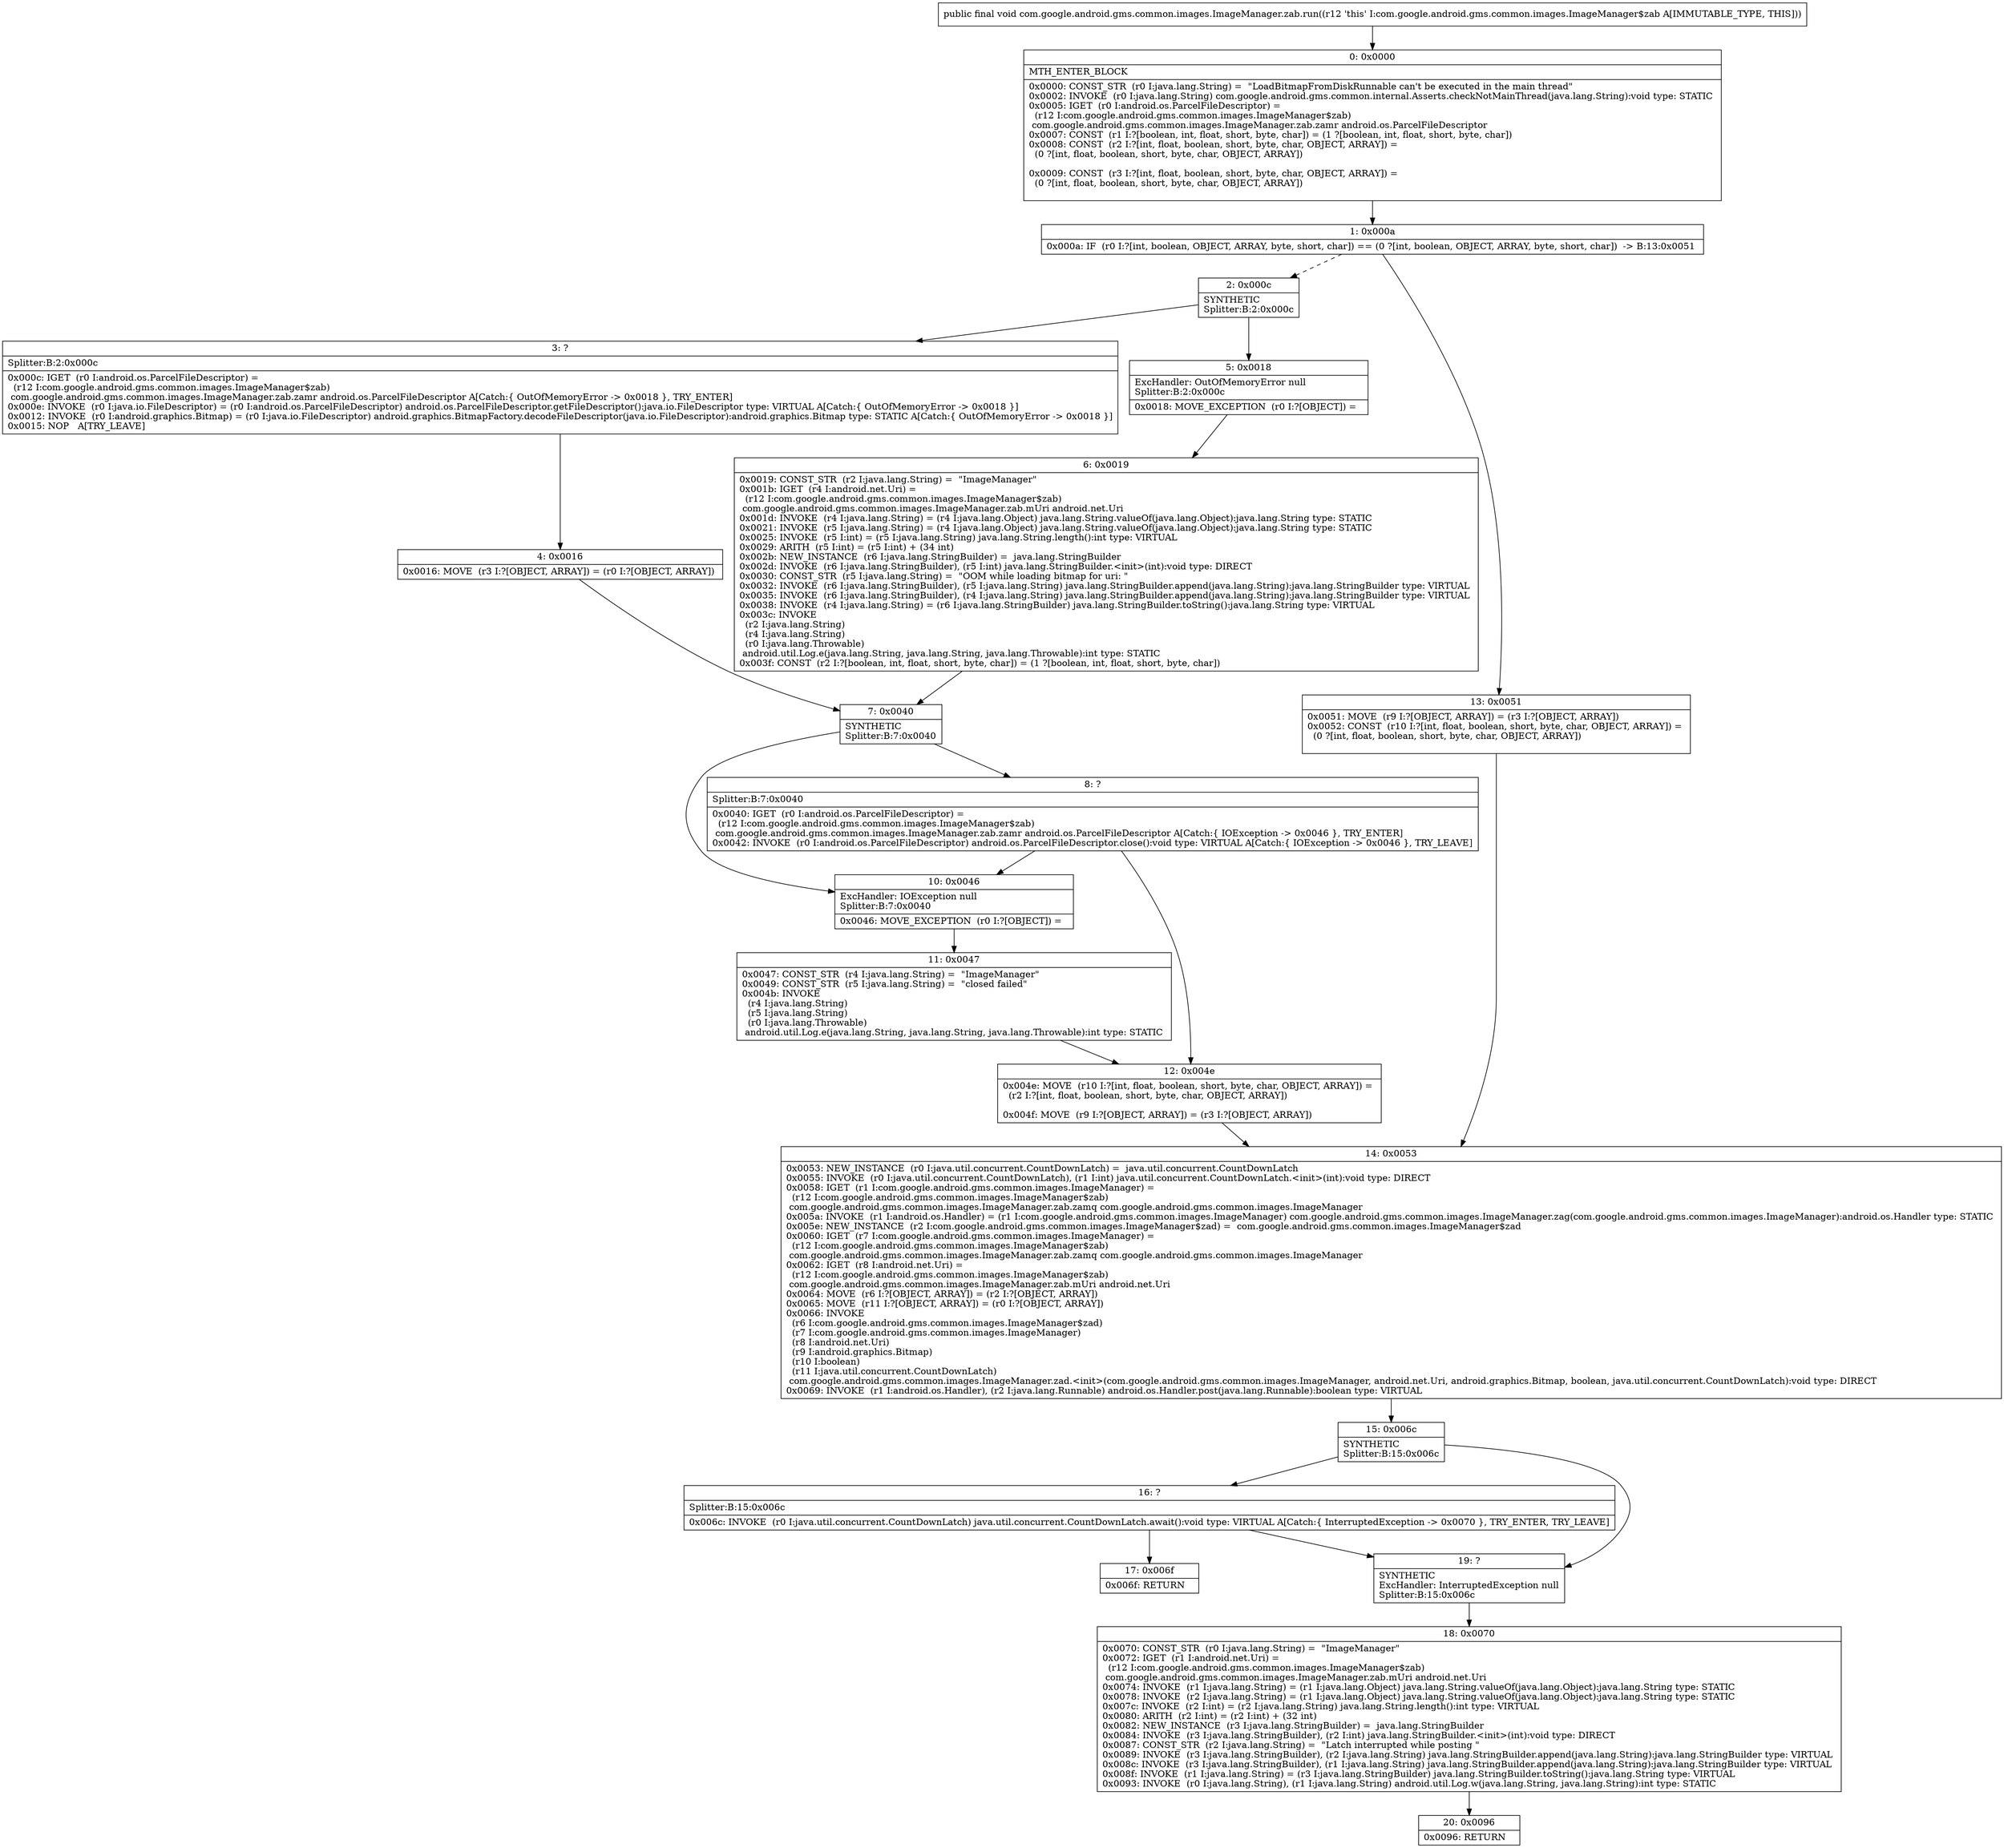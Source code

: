digraph "CFG forcom.google.android.gms.common.images.ImageManager.zab.run()V" {
Node_0 [shape=record,label="{0\:\ 0x0000|MTH_ENTER_BLOCK\l|0x0000: CONST_STR  (r0 I:java.lang.String) =  \"LoadBitmapFromDiskRunnable can't be executed in the main thread\" \l0x0002: INVOKE  (r0 I:java.lang.String) com.google.android.gms.common.internal.Asserts.checkNotMainThread(java.lang.String):void type: STATIC \l0x0005: IGET  (r0 I:android.os.ParcelFileDescriptor) = \l  (r12 I:com.google.android.gms.common.images.ImageManager$zab)\l com.google.android.gms.common.images.ImageManager.zab.zamr android.os.ParcelFileDescriptor \l0x0007: CONST  (r1 I:?[boolean, int, float, short, byte, char]) = (1 ?[boolean, int, float, short, byte, char]) \l0x0008: CONST  (r2 I:?[int, float, boolean, short, byte, char, OBJECT, ARRAY]) = \l  (0 ?[int, float, boolean, short, byte, char, OBJECT, ARRAY])\l \l0x0009: CONST  (r3 I:?[int, float, boolean, short, byte, char, OBJECT, ARRAY]) = \l  (0 ?[int, float, boolean, short, byte, char, OBJECT, ARRAY])\l \l}"];
Node_1 [shape=record,label="{1\:\ 0x000a|0x000a: IF  (r0 I:?[int, boolean, OBJECT, ARRAY, byte, short, char]) == (0 ?[int, boolean, OBJECT, ARRAY, byte, short, char])  \-\> B:13:0x0051 \l}"];
Node_2 [shape=record,label="{2\:\ 0x000c|SYNTHETIC\lSplitter:B:2:0x000c\l}"];
Node_3 [shape=record,label="{3\:\ ?|Splitter:B:2:0x000c\l|0x000c: IGET  (r0 I:android.os.ParcelFileDescriptor) = \l  (r12 I:com.google.android.gms.common.images.ImageManager$zab)\l com.google.android.gms.common.images.ImageManager.zab.zamr android.os.ParcelFileDescriptor A[Catch:\{ OutOfMemoryError \-\> 0x0018 \}, TRY_ENTER]\l0x000e: INVOKE  (r0 I:java.io.FileDescriptor) = (r0 I:android.os.ParcelFileDescriptor) android.os.ParcelFileDescriptor.getFileDescriptor():java.io.FileDescriptor type: VIRTUAL A[Catch:\{ OutOfMemoryError \-\> 0x0018 \}]\l0x0012: INVOKE  (r0 I:android.graphics.Bitmap) = (r0 I:java.io.FileDescriptor) android.graphics.BitmapFactory.decodeFileDescriptor(java.io.FileDescriptor):android.graphics.Bitmap type: STATIC A[Catch:\{ OutOfMemoryError \-\> 0x0018 \}]\l0x0015: NOP   A[TRY_LEAVE]\l}"];
Node_4 [shape=record,label="{4\:\ 0x0016|0x0016: MOVE  (r3 I:?[OBJECT, ARRAY]) = (r0 I:?[OBJECT, ARRAY]) \l}"];
Node_5 [shape=record,label="{5\:\ 0x0018|ExcHandler: OutOfMemoryError null\lSplitter:B:2:0x000c\l|0x0018: MOVE_EXCEPTION  (r0 I:?[OBJECT]) =  \l}"];
Node_6 [shape=record,label="{6\:\ 0x0019|0x0019: CONST_STR  (r2 I:java.lang.String) =  \"ImageManager\" \l0x001b: IGET  (r4 I:android.net.Uri) = \l  (r12 I:com.google.android.gms.common.images.ImageManager$zab)\l com.google.android.gms.common.images.ImageManager.zab.mUri android.net.Uri \l0x001d: INVOKE  (r4 I:java.lang.String) = (r4 I:java.lang.Object) java.lang.String.valueOf(java.lang.Object):java.lang.String type: STATIC \l0x0021: INVOKE  (r5 I:java.lang.String) = (r4 I:java.lang.Object) java.lang.String.valueOf(java.lang.Object):java.lang.String type: STATIC \l0x0025: INVOKE  (r5 I:int) = (r5 I:java.lang.String) java.lang.String.length():int type: VIRTUAL \l0x0029: ARITH  (r5 I:int) = (r5 I:int) + (34 int) \l0x002b: NEW_INSTANCE  (r6 I:java.lang.StringBuilder) =  java.lang.StringBuilder \l0x002d: INVOKE  (r6 I:java.lang.StringBuilder), (r5 I:int) java.lang.StringBuilder.\<init\>(int):void type: DIRECT \l0x0030: CONST_STR  (r5 I:java.lang.String) =  \"OOM while loading bitmap for uri: \" \l0x0032: INVOKE  (r6 I:java.lang.StringBuilder), (r5 I:java.lang.String) java.lang.StringBuilder.append(java.lang.String):java.lang.StringBuilder type: VIRTUAL \l0x0035: INVOKE  (r6 I:java.lang.StringBuilder), (r4 I:java.lang.String) java.lang.StringBuilder.append(java.lang.String):java.lang.StringBuilder type: VIRTUAL \l0x0038: INVOKE  (r4 I:java.lang.String) = (r6 I:java.lang.StringBuilder) java.lang.StringBuilder.toString():java.lang.String type: VIRTUAL \l0x003c: INVOKE  \l  (r2 I:java.lang.String)\l  (r4 I:java.lang.String)\l  (r0 I:java.lang.Throwable)\l android.util.Log.e(java.lang.String, java.lang.String, java.lang.Throwable):int type: STATIC \l0x003f: CONST  (r2 I:?[boolean, int, float, short, byte, char]) = (1 ?[boolean, int, float, short, byte, char]) \l}"];
Node_7 [shape=record,label="{7\:\ 0x0040|SYNTHETIC\lSplitter:B:7:0x0040\l}"];
Node_8 [shape=record,label="{8\:\ ?|Splitter:B:7:0x0040\l|0x0040: IGET  (r0 I:android.os.ParcelFileDescriptor) = \l  (r12 I:com.google.android.gms.common.images.ImageManager$zab)\l com.google.android.gms.common.images.ImageManager.zab.zamr android.os.ParcelFileDescriptor A[Catch:\{ IOException \-\> 0x0046 \}, TRY_ENTER]\l0x0042: INVOKE  (r0 I:android.os.ParcelFileDescriptor) android.os.ParcelFileDescriptor.close():void type: VIRTUAL A[Catch:\{ IOException \-\> 0x0046 \}, TRY_LEAVE]\l}"];
Node_10 [shape=record,label="{10\:\ 0x0046|ExcHandler: IOException null\lSplitter:B:7:0x0040\l|0x0046: MOVE_EXCEPTION  (r0 I:?[OBJECT]) =  \l}"];
Node_11 [shape=record,label="{11\:\ 0x0047|0x0047: CONST_STR  (r4 I:java.lang.String) =  \"ImageManager\" \l0x0049: CONST_STR  (r5 I:java.lang.String) =  \"closed failed\" \l0x004b: INVOKE  \l  (r4 I:java.lang.String)\l  (r5 I:java.lang.String)\l  (r0 I:java.lang.Throwable)\l android.util.Log.e(java.lang.String, java.lang.String, java.lang.Throwable):int type: STATIC \l}"];
Node_12 [shape=record,label="{12\:\ 0x004e|0x004e: MOVE  (r10 I:?[int, float, boolean, short, byte, char, OBJECT, ARRAY]) = \l  (r2 I:?[int, float, boolean, short, byte, char, OBJECT, ARRAY])\l \l0x004f: MOVE  (r9 I:?[OBJECT, ARRAY]) = (r3 I:?[OBJECT, ARRAY]) \l}"];
Node_13 [shape=record,label="{13\:\ 0x0051|0x0051: MOVE  (r9 I:?[OBJECT, ARRAY]) = (r3 I:?[OBJECT, ARRAY]) \l0x0052: CONST  (r10 I:?[int, float, boolean, short, byte, char, OBJECT, ARRAY]) = \l  (0 ?[int, float, boolean, short, byte, char, OBJECT, ARRAY])\l \l}"];
Node_14 [shape=record,label="{14\:\ 0x0053|0x0053: NEW_INSTANCE  (r0 I:java.util.concurrent.CountDownLatch) =  java.util.concurrent.CountDownLatch \l0x0055: INVOKE  (r0 I:java.util.concurrent.CountDownLatch), (r1 I:int) java.util.concurrent.CountDownLatch.\<init\>(int):void type: DIRECT \l0x0058: IGET  (r1 I:com.google.android.gms.common.images.ImageManager) = \l  (r12 I:com.google.android.gms.common.images.ImageManager$zab)\l com.google.android.gms.common.images.ImageManager.zab.zamq com.google.android.gms.common.images.ImageManager \l0x005a: INVOKE  (r1 I:android.os.Handler) = (r1 I:com.google.android.gms.common.images.ImageManager) com.google.android.gms.common.images.ImageManager.zag(com.google.android.gms.common.images.ImageManager):android.os.Handler type: STATIC \l0x005e: NEW_INSTANCE  (r2 I:com.google.android.gms.common.images.ImageManager$zad) =  com.google.android.gms.common.images.ImageManager$zad \l0x0060: IGET  (r7 I:com.google.android.gms.common.images.ImageManager) = \l  (r12 I:com.google.android.gms.common.images.ImageManager$zab)\l com.google.android.gms.common.images.ImageManager.zab.zamq com.google.android.gms.common.images.ImageManager \l0x0062: IGET  (r8 I:android.net.Uri) = \l  (r12 I:com.google.android.gms.common.images.ImageManager$zab)\l com.google.android.gms.common.images.ImageManager.zab.mUri android.net.Uri \l0x0064: MOVE  (r6 I:?[OBJECT, ARRAY]) = (r2 I:?[OBJECT, ARRAY]) \l0x0065: MOVE  (r11 I:?[OBJECT, ARRAY]) = (r0 I:?[OBJECT, ARRAY]) \l0x0066: INVOKE  \l  (r6 I:com.google.android.gms.common.images.ImageManager$zad)\l  (r7 I:com.google.android.gms.common.images.ImageManager)\l  (r8 I:android.net.Uri)\l  (r9 I:android.graphics.Bitmap)\l  (r10 I:boolean)\l  (r11 I:java.util.concurrent.CountDownLatch)\l com.google.android.gms.common.images.ImageManager.zad.\<init\>(com.google.android.gms.common.images.ImageManager, android.net.Uri, android.graphics.Bitmap, boolean, java.util.concurrent.CountDownLatch):void type: DIRECT \l0x0069: INVOKE  (r1 I:android.os.Handler), (r2 I:java.lang.Runnable) android.os.Handler.post(java.lang.Runnable):boolean type: VIRTUAL \l}"];
Node_15 [shape=record,label="{15\:\ 0x006c|SYNTHETIC\lSplitter:B:15:0x006c\l}"];
Node_16 [shape=record,label="{16\:\ ?|Splitter:B:15:0x006c\l|0x006c: INVOKE  (r0 I:java.util.concurrent.CountDownLatch) java.util.concurrent.CountDownLatch.await():void type: VIRTUAL A[Catch:\{ InterruptedException \-\> 0x0070 \}, TRY_ENTER, TRY_LEAVE]\l}"];
Node_17 [shape=record,label="{17\:\ 0x006f|0x006f: RETURN   \l}"];
Node_18 [shape=record,label="{18\:\ 0x0070|0x0070: CONST_STR  (r0 I:java.lang.String) =  \"ImageManager\" \l0x0072: IGET  (r1 I:android.net.Uri) = \l  (r12 I:com.google.android.gms.common.images.ImageManager$zab)\l com.google.android.gms.common.images.ImageManager.zab.mUri android.net.Uri \l0x0074: INVOKE  (r1 I:java.lang.String) = (r1 I:java.lang.Object) java.lang.String.valueOf(java.lang.Object):java.lang.String type: STATIC \l0x0078: INVOKE  (r2 I:java.lang.String) = (r1 I:java.lang.Object) java.lang.String.valueOf(java.lang.Object):java.lang.String type: STATIC \l0x007c: INVOKE  (r2 I:int) = (r2 I:java.lang.String) java.lang.String.length():int type: VIRTUAL \l0x0080: ARITH  (r2 I:int) = (r2 I:int) + (32 int) \l0x0082: NEW_INSTANCE  (r3 I:java.lang.StringBuilder) =  java.lang.StringBuilder \l0x0084: INVOKE  (r3 I:java.lang.StringBuilder), (r2 I:int) java.lang.StringBuilder.\<init\>(int):void type: DIRECT \l0x0087: CONST_STR  (r2 I:java.lang.String) =  \"Latch interrupted while posting \" \l0x0089: INVOKE  (r3 I:java.lang.StringBuilder), (r2 I:java.lang.String) java.lang.StringBuilder.append(java.lang.String):java.lang.StringBuilder type: VIRTUAL \l0x008c: INVOKE  (r3 I:java.lang.StringBuilder), (r1 I:java.lang.String) java.lang.StringBuilder.append(java.lang.String):java.lang.StringBuilder type: VIRTUAL \l0x008f: INVOKE  (r1 I:java.lang.String) = (r3 I:java.lang.StringBuilder) java.lang.StringBuilder.toString():java.lang.String type: VIRTUAL \l0x0093: INVOKE  (r0 I:java.lang.String), (r1 I:java.lang.String) android.util.Log.w(java.lang.String, java.lang.String):int type: STATIC \l}"];
Node_19 [shape=record,label="{19\:\ ?|SYNTHETIC\lExcHandler: InterruptedException null\lSplitter:B:15:0x006c\l}"];
Node_20 [shape=record,label="{20\:\ 0x0096|0x0096: RETURN   \l}"];
MethodNode[shape=record,label="{public final void com.google.android.gms.common.images.ImageManager.zab.run((r12 'this' I:com.google.android.gms.common.images.ImageManager$zab A[IMMUTABLE_TYPE, THIS])) }"];
MethodNode -> Node_0;
Node_0 -> Node_1;
Node_1 -> Node_2[style=dashed];
Node_1 -> Node_13;
Node_2 -> Node_3;
Node_2 -> Node_5;
Node_3 -> Node_4;
Node_4 -> Node_7;
Node_5 -> Node_6;
Node_6 -> Node_7;
Node_7 -> Node_8;
Node_7 -> Node_10;
Node_8 -> Node_10;
Node_8 -> Node_12;
Node_10 -> Node_11;
Node_11 -> Node_12;
Node_12 -> Node_14;
Node_13 -> Node_14;
Node_14 -> Node_15;
Node_15 -> Node_16;
Node_15 -> Node_19;
Node_16 -> Node_17;
Node_16 -> Node_19;
Node_18 -> Node_20;
Node_19 -> Node_18;
}

